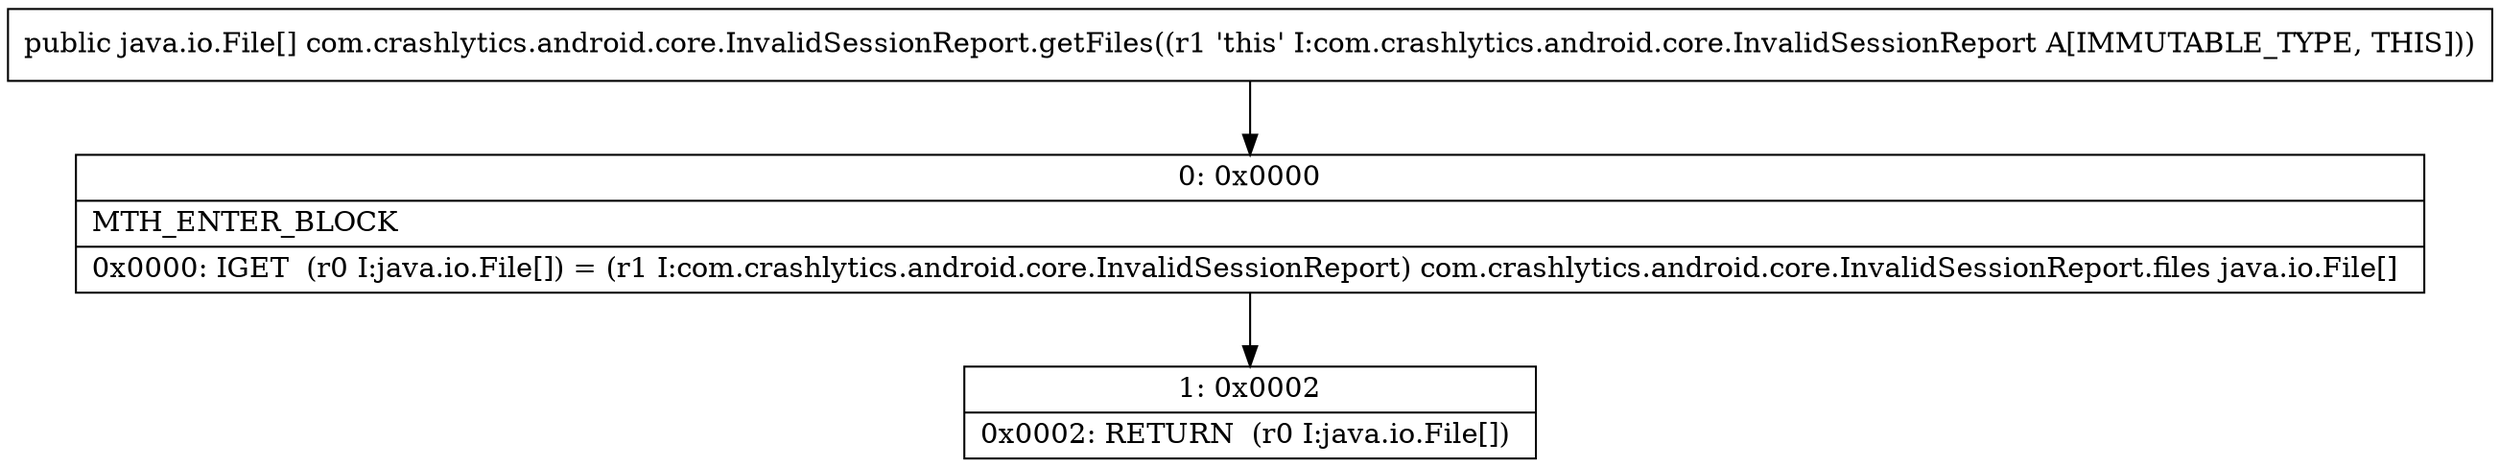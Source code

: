 digraph "CFG forcom.crashlytics.android.core.InvalidSessionReport.getFiles()[Ljava\/io\/File;" {
Node_0 [shape=record,label="{0\:\ 0x0000|MTH_ENTER_BLOCK\l|0x0000: IGET  (r0 I:java.io.File[]) = (r1 I:com.crashlytics.android.core.InvalidSessionReport) com.crashlytics.android.core.InvalidSessionReport.files java.io.File[] \l}"];
Node_1 [shape=record,label="{1\:\ 0x0002|0x0002: RETURN  (r0 I:java.io.File[]) \l}"];
MethodNode[shape=record,label="{public java.io.File[] com.crashlytics.android.core.InvalidSessionReport.getFiles((r1 'this' I:com.crashlytics.android.core.InvalidSessionReport A[IMMUTABLE_TYPE, THIS])) }"];
MethodNode -> Node_0;
Node_0 -> Node_1;
}

